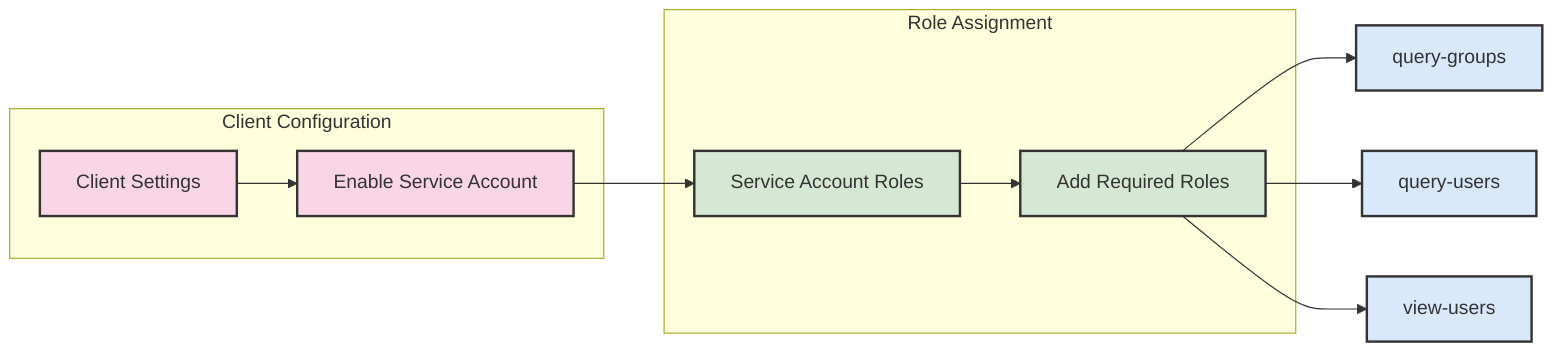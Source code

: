flowchart LR
    A[Client Settings] --> B[Enable Service Account]
    B --> C[Service Account Roles]
    C --> D[Add Required Roles]
    
    subgraph "Client Configuration"
        A
        B
    end
    
    subgraph "Role Assignment"
        C
        D
    end
    
    D --> E[query-groups]
    D --> F[query-users]
    D --> G[view-users]
    
    style A fill:#f9d5e5,stroke:#333,stroke-width:2px
    style B fill:#f9d5e5,stroke:#333,stroke-width:2px
    style C fill:#d5e8d4,stroke:#333,stroke-width:2px
    style D fill:#d5e8d4,stroke:#333,stroke-width:2px
    style E fill:#dae8fc,stroke:#333,stroke-width:2px
    style F fill:#dae8fc,stroke:#333,stroke-width:2px
    style G fill:#dae8fc,stroke:#333,stroke-width:2px